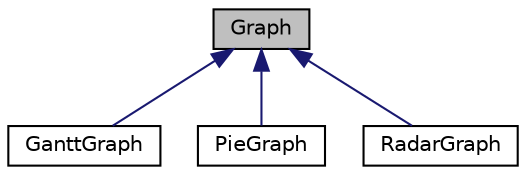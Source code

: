 digraph "Graph"
{
 // LATEX_PDF_SIZE
  edge [fontname="Helvetica",fontsize="10",labelfontname="Helvetica",labelfontsize="10"];
  node [fontname="Helvetica",fontsize="10",shape=record];
  Node1 [label="Graph",height=0.2,width=0.4,color="black", fillcolor="grey75", style="filled", fontcolor="black",tooltip=" "];
  Node1 -> Node2 [dir="back",color="midnightblue",fontsize="10",style="solid"];
  Node2 [label="GanttGraph",height=0.2,width=0.4,color="black", fillcolor="white", style="filled",URL="$classGanttGraph.html",tooltip=" "];
  Node1 -> Node3 [dir="back",color="midnightblue",fontsize="10",style="solid"];
  Node3 [label="PieGraph",height=0.2,width=0.4,color="black", fillcolor="white", style="filled",URL="$classPieGraph.html",tooltip=" "];
  Node1 -> Node4 [dir="back",color="midnightblue",fontsize="10",style="solid"];
  Node4 [label="RadarGraph",height=0.2,width=0.4,color="black", fillcolor="white", style="filled",URL="$classRadarGraph.html",tooltip=" "];
}
